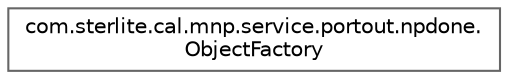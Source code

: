 digraph "Graphical Class Hierarchy"
{
 // LATEX_PDF_SIZE
  bgcolor="transparent";
  edge [fontname=Helvetica,fontsize=10,labelfontname=Helvetica,labelfontsize=10];
  node [fontname=Helvetica,fontsize=10,shape=box,height=0.2,width=0.4];
  rankdir="LR";
  Node0 [id="Node000000",label="com.sterlite.cal.mnp.service.portout.npdone.\lObjectFactory",height=0.2,width=0.4,color="grey40", fillcolor="white", style="filled",URL="$classcom_1_1sterlite_1_1cal_1_1mnp_1_1service_1_1portout_1_1npdone_1_1_object_factory.html",tooltip=" "];
}
